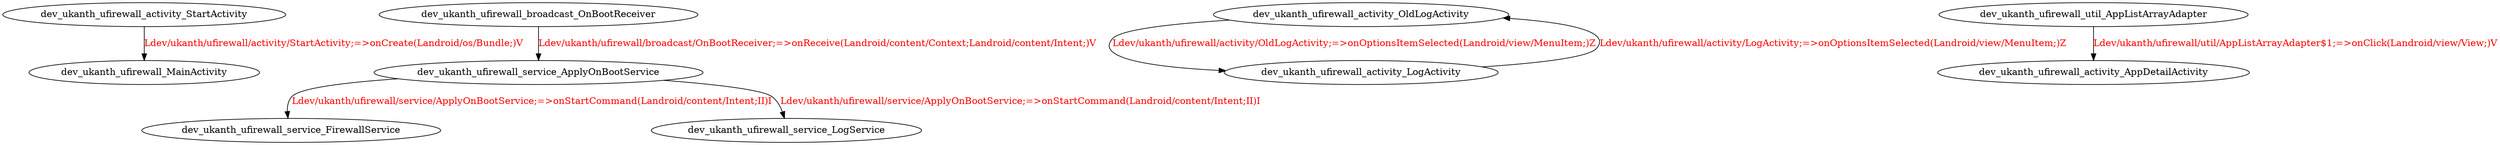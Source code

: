 digraph G {
dev_ukanth_ufirewall_activity_StartActivity -> dev_ukanth_ufirewall_MainActivity [label="Ldev/ukanth/ufirewall/activity/StartActivity;=>onCreate(Landroid/os/Bundle;)V", fontcolor="red"];
dev_ukanth_ufirewall_service_ApplyOnBootService -> dev_ukanth_ufirewall_service_FirewallService [label="Ldev/ukanth/ufirewall/service/ApplyOnBootService;=>onStartCommand(Landroid/content/Intent;II)I", fontcolor="red"];
dev_ukanth_ufirewall_service_ApplyOnBootService -> dev_ukanth_ufirewall_service_LogService [label="Ldev/ukanth/ufirewall/service/ApplyOnBootService;=>onStartCommand(Landroid/content/Intent;II)I", fontcolor="red"];
dev_ukanth_ufirewall_broadcast_OnBootReceiver -> dev_ukanth_ufirewall_service_ApplyOnBootService [label="Ldev/ukanth/ufirewall/broadcast/OnBootReceiver;=>onReceive(Landroid/content/Context;Landroid/content/Intent;)V", fontcolor="red"];
dev_ukanth_ufirewall_activity_OldLogActivity -> dev_ukanth_ufirewall_activity_LogActivity [label="Ldev/ukanth/ufirewall/activity/OldLogActivity;=>onOptionsItemSelected(Landroid/view/MenuItem;)Z", fontcolor="red"];
dev_ukanth_ufirewall_activity_LogActivity -> dev_ukanth_ufirewall_activity_OldLogActivity [label="Ldev/ukanth/ufirewall/activity/LogActivity;=>onOptionsItemSelected(Landroid/view/MenuItem;)Z", fontcolor="red"];
dev_ukanth_ufirewall_util_AppListArrayAdapter -> dev_ukanth_ufirewall_activity_AppDetailActivity [label="Ldev/ukanth/ufirewall/util/AppListArrayAdapter$1;=>onClick(Landroid/view/View;)V", fontcolor="red"];
}